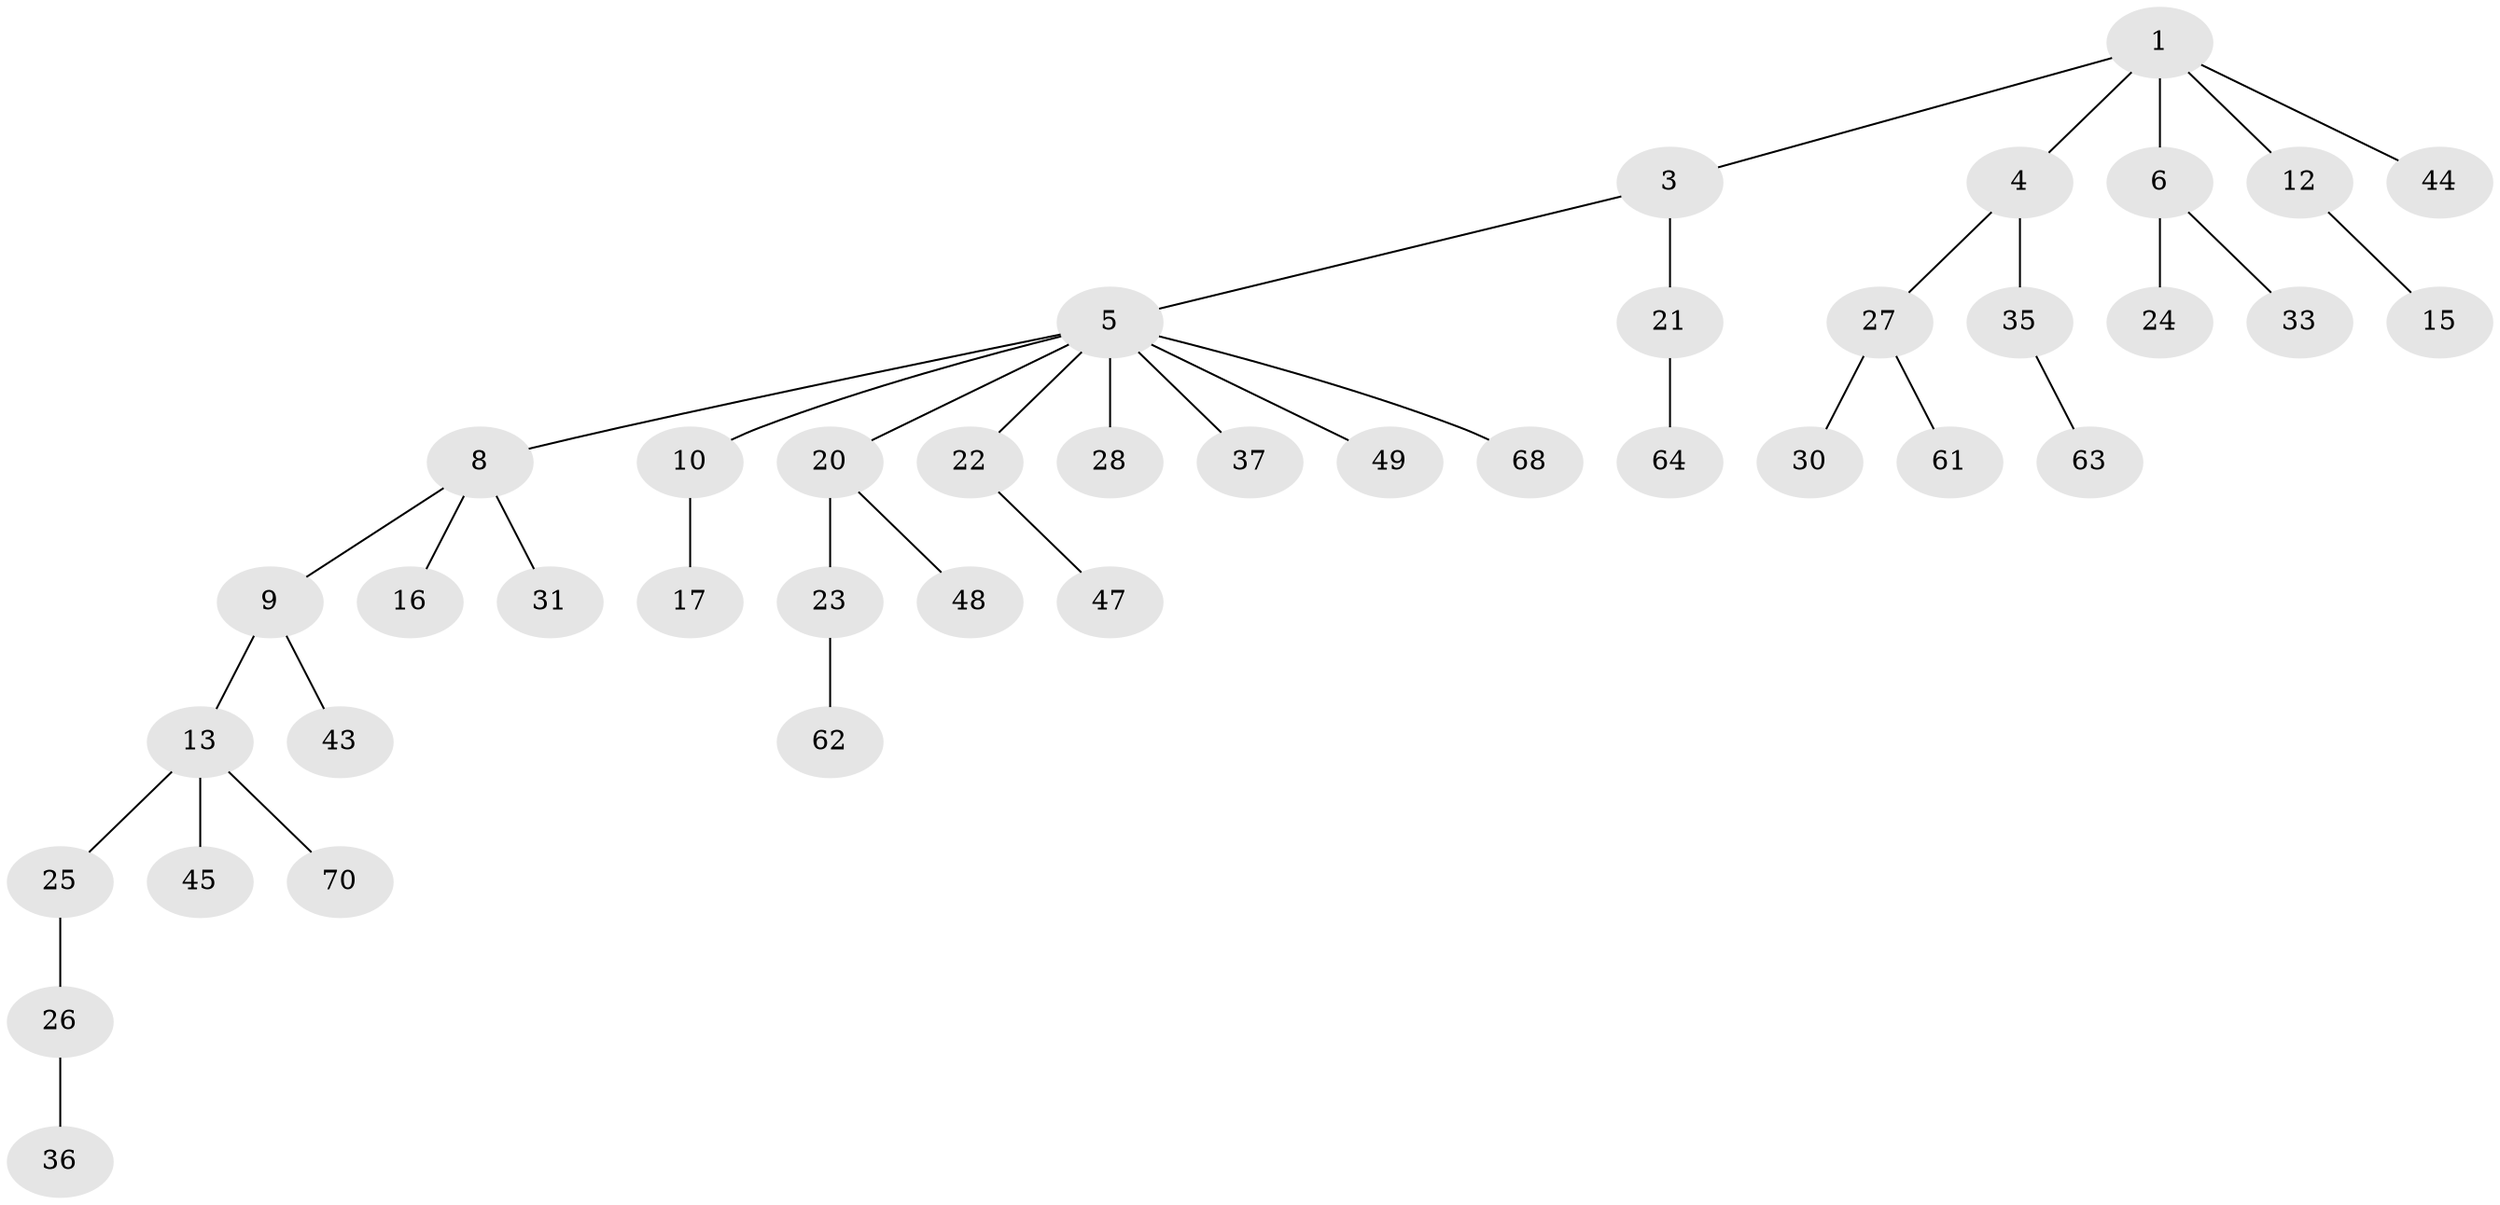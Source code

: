 // original degree distribution, {4: 0.0625, 3: 0.1625, 9: 0.0125, 5: 0.025, 2: 0.2625, 1: 0.475}
// Generated by graph-tools (version 1.1) at 2025/15/03/09/25 04:15:27]
// undirected, 40 vertices, 39 edges
graph export_dot {
graph [start="1"]
  node [color=gray90,style=filled];
  1 [super="+2+40"];
  3;
  4;
  5 [super="+14+7"];
  6 [super="+19"];
  8;
  9 [super="+11+18+69+73"];
  10;
  12;
  13 [super="+32+74+79"];
  15 [super="+59"];
  16 [super="+56"];
  17 [super="+58"];
  20 [super="+34+51"];
  21 [super="+50+60"];
  22 [super="+41"];
  23;
  24;
  25;
  26 [super="+54"];
  27 [super="+38"];
  28 [super="+66"];
  30;
  31 [super="+46"];
  33;
  35;
  36 [super="+67"];
  37 [super="+65+57"];
  43;
  44;
  45;
  47;
  48;
  49;
  61;
  62;
  63;
  64;
  68;
  70;
  1 -- 6;
  1 -- 12;
  1 -- 3;
  1 -- 4;
  1 -- 44;
  3 -- 5;
  3 -- 21;
  4 -- 27;
  4 -- 35;
  5 -- 8;
  5 -- 10;
  5 -- 20;
  5 -- 22;
  5 -- 28;
  5 -- 68;
  5 -- 49;
  5 -- 37;
  6 -- 33;
  6 -- 24;
  8 -- 9;
  8 -- 16;
  8 -- 31;
  9 -- 13;
  9 -- 43;
  10 -- 17;
  12 -- 15;
  13 -- 25;
  13 -- 45;
  13 -- 70;
  20 -- 23;
  20 -- 48;
  21 -- 64;
  22 -- 47;
  23 -- 62;
  25 -- 26;
  26 -- 36;
  27 -- 30;
  27 -- 61;
  35 -- 63;
}
